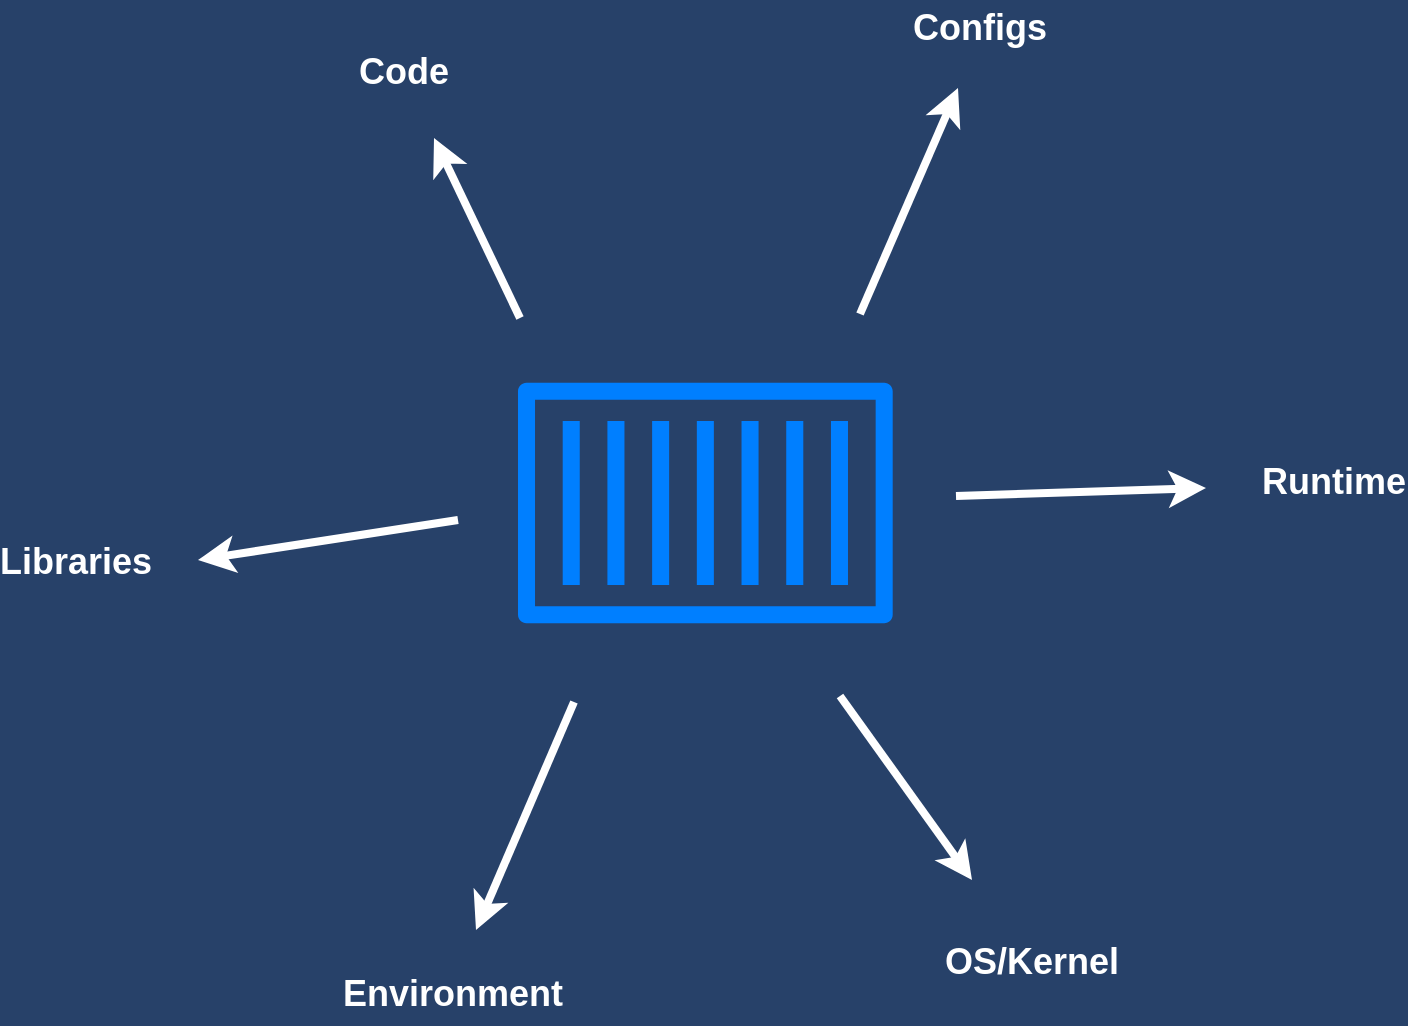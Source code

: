 <mxfile version="24.2.3" type="github">
  <diagram name="Page-1" id="2lbX3_ptLJk6MYNKhkgl">
    <mxGraphModel dx="1194" dy="681" grid="0" gridSize="10" guides="1" tooltips="1" connect="1" arrows="1" fold="1" page="0" pageScale="1" pageWidth="2380" pageHeight="3107" background="#274169" math="0" shadow="0">
      <root>
        <mxCell id="0" />
        <mxCell id="1" parent="0" />
        <mxCell id="camoJTw9AjYNHCTafV9I-1" value="" style="outlineConnect=0;fontColor=#232F3E;gradientColor=none;fillColor=#007FFF;strokeColor=none;dashed=0;verticalLabelPosition=bottom;verticalAlign=top;align=center;html=1;fontSize=18;fontStyle=1;aspect=fixed;pointerEvents=1;shape=mxgraph.aws4.container_1;rounded=0;" vertex="1" parent="1">
          <mxGeometry x="495" y="255" width="187.35" height="121" as="geometry" />
        </mxCell>
        <mxCell id="camoJTw9AjYNHCTafV9I-3" value="Code" style="text;align=center;html=1;verticalAlign=middle;whiteSpace=wrap;rounded=0;fontSize=18;labelBackgroundColor=none;fontColor=#FFFFFF;fontStyle=1" vertex="1" parent="1">
          <mxGeometry x="408" y="85" width="60" height="30" as="geometry" />
        </mxCell>
        <mxCell id="camoJTw9AjYNHCTafV9I-4" value="&lt;font style=&quot;font-size: 18px;&quot;&gt;Libraries&lt;/font&gt;" style="text;align=center;html=1;verticalAlign=middle;whiteSpace=wrap;rounded=0;fontSize=18;labelBackgroundColor=none;fontColor=#FFFFFF;fontStyle=1" vertex="1" parent="1">
          <mxGeometry x="244" y="330" width="60" height="30" as="geometry" />
        </mxCell>
        <mxCell id="camoJTw9AjYNHCTafV9I-5" value="Configs" style="text;align=center;html=1;verticalAlign=middle;whiteSpace=wrap;rounded=0;fontSize=18;labelBackgroundColor=none;fontColor=#FFFFFF;fontStyle=1" vertex="1" parent="1">
          <mxGeometry x="696" y="64" width="60" height="27" as="geometry" />
        </mxCell>
        <mxCell id="camoJTw9AjYNHCTafV9I-6" value="Environment" style="text;align=center;html=1;verticalAlign=middle;whiteSpace=wrap;rounded=0;fontSize=18;labelBackgroundColor=none;fontColor=#FFFFFF;fontStyle=1" vertex="1" parent="1">
          <mxGeometry x="408" y="546" width="109" height="30" as="geometry" />
        </mxCell>
        <mxCell id="camoJTw9AjYNHCTafV9I-7" value="Runtime" style="text;align=center;html=1;verticalAlign=middle;whiteSpace=wrap;rounded=0;fontSize=18;labelBackgroundColor=none;fontColor=#FFFFFF;fontStyle=1" vertex="1" parent="1">
          <mxGeometry x="873" y="290" width="60" height="30" as="geometry" />
        </mxCell>
        <mxCell id="camoJTw9AjYNHCTafV9I-17" value="" style="endArrow=classic;html=1;rounded=0;labelBackgroundColor=none;fontColor=#FFFFFF;strokeColor=#FFFFFF;fontStyle=1;fontSize=18;strokeWidth=4;" edge="1" parent="1">
          <mxGeometry width="50" height="50" relative="1" as="geometry">
            <mxPoint x="496" y="223" as="sourcePoint" />
            <mxPoint x="453" y="133" as="targetPoint" />
          </mxGeometry>
        </mxCell>
        <mxCell id="camoJTw9AjYNHCTafV9I-18" value="" style="endArrow=classic;html=1;rounded=0;labelBackgroundColor=none;fontColor=#FFFFFF;strokeColor=#FFFFFF;fontStyle=1;fontSize=18;strokeWidth=4;" edge="1" parent="1">
          <mxGeometry width="50" height="50" relative="1" as="geometry">
            <mxPoint x="465" y="324" as="sourcePoint" />
            <mxPoint x="335" y="344" as="targetPoint" />
          </mxGeometry>
        </mxCell>
        <mxCell id="camoJTw9AjYNHCTafV9I-19" value="" style="endArrow=classic;html=1;rounded=0;labelBackgroundColor=none;fontColor=#FFFFFF;strokeColor=#FFFFFF;fontStyle=1;fontSize=18;strokeWidth=4;" edge="1" parent="1">
          <mxGeometry width="50" height="50" relative="1" as="geometry">
            <mxPoint x="666" y="221" as="sourcePoint" />
            <mxPoint x="715" y="108" as="targetPoint" />
          </mxGeometry>
        </mxCell>
        <mxCell id="camoJTw9AjYNHCTafV9I-20" value="" style="endArrow=classic;html=1;rounded=0;labelBackgroundColor=none;fontColor=#FFFFFF;strokeColor=#FFFFFF;fontStyle=1;fontSize=18;strokeWidth=4;" edge="1" parent="1">
          <mxGeometry width="50" height="50" relative="1" as="geometry">
            <mxPoint x="714" y="312" as="sourcePoint" />
            <mxPoint x="839" y="308" as="targetPoint" />
          </mxGeometry>
        </mxCell>
        <mxCell id="camoJTw9AjYNHCTafV9I-21" value="" style="endArrow=classic;html=1;rounded=0;labelBackgroundColor=none;fontColor=#FFFFFF;strokeColor=#FFFFFF;fontStyle=1;fontSize=18;strokeWidth=4;" edge="1" parent="1">
          <mxGeometry width="50" height="50" relative="1" as="geometry">
            <mxPoint x="523" y="415" as="sourcePoint" />
            <mxPoint x="474" y="529" as="targetPoint" />
          </mxGeometry>
        </mxCell>
        <mxCell id="camoJTw9AjYNHCTafV9I-22" value="" style="endArrow=classic;html=1;rounded=0;labelBackgroundColor=none;fontColor=#FFFFFF;strokeColor=#FFFFFF;fontStyle=1;fontSize=18;strokeWidth=4;" edge="1" parent="1">
          <mxGeometry width="50" height="50" relative="1" as="geometry">
            <mxPoint x="656" y="412" as="sourcePoint" />
            <mxPoint x="722" y="504" as="targetPoint" />
          </mxGeometry>
        </mxCell>
        <mxCell id="camoJTw9AjYNHCTafV9I-23" value="OS/Kernel" style="text;align=center;html=1;verticalAlign=middle;whiteSpace=wrap;rounded=0;fontSize=18;labelBackgroundColor=none;fontColor=#FFFFFF;fontStyle=1" vertex="1" parent="1">
          <mxGeometry x="722" y="530" width="60" height="30" as="geometry" />
        </mxCell>
      </root>
    </mxGraphModel>
  </diagram>
</mxfile>
